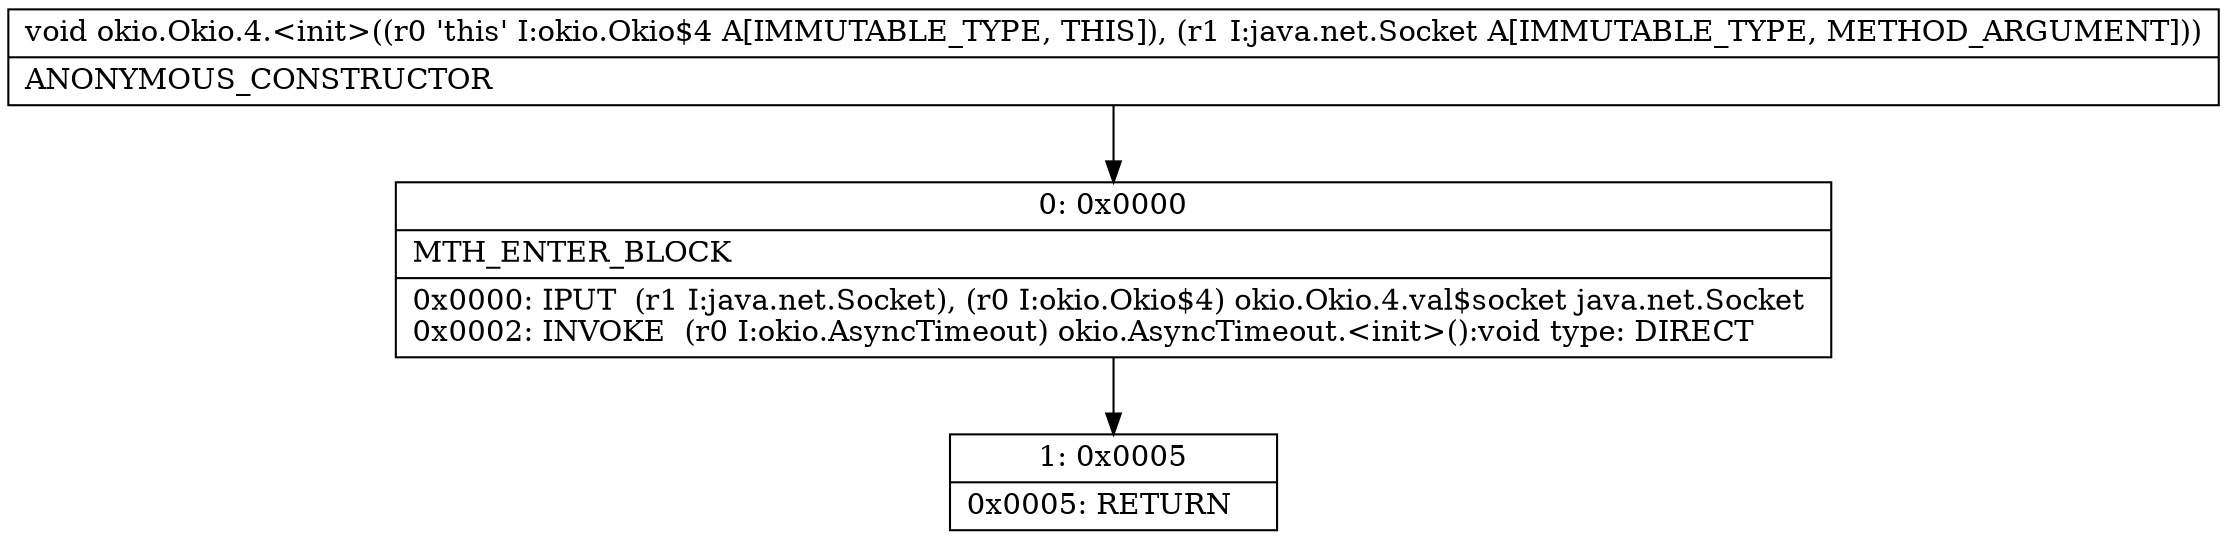 digraph "CFG forokio.Okio.4.\<init\>(Ljava\/net\/Socket;)V" {
Node_0 [shape=record,label="{0\:\ 0x0000|MTH_ENTER_BLOCK\l|0x0000: IPUT  (r1 I:java.net.Socket), (r0 I:okio.Okio$4) okio.Okio.4.val$socket java.net.Socket \l0x0002: INVOKE  (r0 I:okio.AsyncTimeout) okio.AsyncTimeout.\<init\>():void type: DIRECT \l}"];
Node_1 [shape=record,label="{1\:\ 0x0005|0x0005: RETURN   \l}"];
MethodNode[shape=record,label="{void okio.Okio.4.\<init\>((r0 'this' I:okio.Okio$4 A[IMMUTABLE_TYPE, THIS]), (r1 I:java.net.Socket A[IMMUTABLE_TYPE, METHOD_ARGUMENT]))  | ANONYMOUS_CONSTRUCTOR\l}"];
MethodNode -> Node_0;
Node_0 -> Node_1;
}

